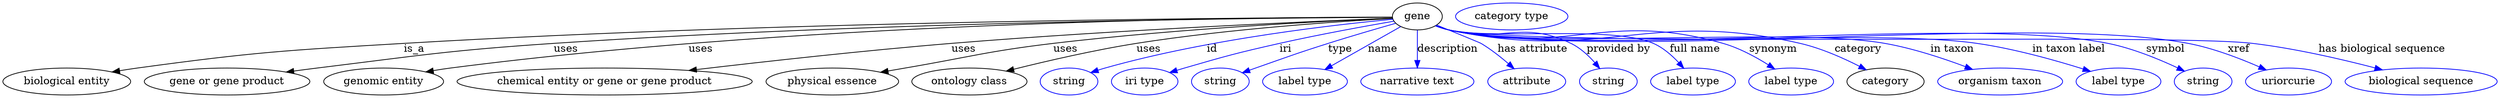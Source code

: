 digraph {
	graph [bb="0,0,3325.5,123"];
	node [label="\N"];
	gene	[height=0.5,
		label=gene,
		pos="1886.1,105",
		width=0.92075];
	"biological entity"	[height=0.5,
		pos="85.142,18",
		width=2.3651];
	gene -> "biological entity"	[label=is_a,
		lp="548.14,61.5",
		pos="e,145.84,30.645 1852.9,103.96 1701.2,103.61 1059.5,100.25 534.14,69 376.41,59.617 336.72,57.269 180.14,36 172.23,34.926 163.98,33.663 \
155.78,32.318"];
	"gene or gene product"	[height=0.5,
		pos="299.14,18",
		width=3.0692];
	gene -> "gene or gene product"	[label=uses,
		lp="750.64,61.5",
		pos="e,377.82,30.668 1852.6,103.88 1714.5,103.22 1175.8,98.733 734.14,69 593.25,59.516 558.28,53.321 418.14,36 408.36,34.79 398.13,33.448 \
387.96,32.064"];
	"genomic entity"	[height=0.5,
		pos="507.14,18",
		width=2.2206];
	gene -> "genomic entity"	[label=uses,
		lp="930.64,61.5",
		pos="e,563.48,30.817 1852.6,104.1 1704.2,104.16 1092.7,100.29 596.14,36 588.77,35.045 581.08,33.863 573.45,32.57"];
	"chemical entity or gene or gene product"	[height=0.5,
		pos="802.14,18",
		width=5.4703];
	gene -> "chemical entity or gene or gene product"	[label=uses,
		lp="1280.6,61.5",
		pos="e,914.49,32.798 1853.1,102.74 1760.1,99.072 1488.9,87.473 1264.1,69 1148.7,59.515 1017.5,44.95 924.5,33.982"];
	"physical essence"	[height=0.5,
		pos="1105.1,18",
		width=2.4553];
	gene -> "physical essence"	[label=uses,
		lp="1416.6,61.5",
		pos="e,1169.6,30.369 1853,102.68 1774.3,99.316 1569.8,89.205 1400.1,69 1311.6,58.451 1290.1,51.034 1202.1,36 1194.8,34.748 1187.2,33.431 \
1179.6,32.108"];
	"ontology class"	[height=0.5,
		pos="1288.1,18",
		width=2.1304];
	gene -> "ontology class"	[label=uses,
		lp="1527.6,61.5",
		pos="e,1337.4,31.943 1853.1,102.34 1787.6,98.721 1636.6,88.836 1511.1,69 1455,60.128 1391.9,45.541 1347.2,34.406"];
	id	[color=blue,
		height=0.5,
		label=string,
		pos="1421.1,18",
		width=1.0652];
	gene -> id	[color=blue,
		label=id,
		lp="1612.1,61.5",
		pos="e,1450.1,29.948 1853.7,101.25 1782.8,94.691 1609.2,75.642 1469.1,36 1466,35.121 1462.8,34.148 1459.6,33.124",
		style=solid];
	iri	[color=blue,
		height=0.5,
		label="iri type",
		pos="1522.1,18",
		width=1.2277];
	gene -> iri	[color=blue,
		label=iri,
		lp="1710.1,61.5",
		pos="e,1555.8,29.865 1854.8,98.701 1818,92.345 1755.4,81.032 1702.1,69 1645.7,56.251 1631.8,52.03 1576.1,36 1572.6,34.988 1569,33.911 \
1565.4,32.81",
		style=solid];
	type	[color=blue,
		height=0.5,
		label=string,
		pos="1623.1,18",
		width=1.0652];
	gene -> type	[color=blue,
		label=type,
		lp="1783.1,61.5",
		pos="e,1652.4,29.697 1857.2,95.85 1833,88.962 1797.7,78.696 1767.1,69 1723.7,55.239 1713.1,51.079 1670.1,36 1667.5,35.057 1664.7,34.077 \
1661.9,33.084",
		style=solid];
	name	[color=blue,
		height=0.5,
		label="label type",
		pos="1736.1,18",
		width=1.5707];
	gene -> name	[color=blue,
		label=name,
		lp="1840.1,61.5",
		pos="e,1762.7,34.033 1864,91.458 1839.7,77.665 1800.2,55.307 1771.6,39.071",
		style=solid];
	description	[color=blue,
		height=0.5,
		label="narrative text",
		pos="1886.1,18",
		width=2.0943];
	gene -> description	[color=blue,
		label=description,
		lp="1926.6,61.5",
		pos="e,1886.1,36.175 1886.1,86.799 1886.1,75.163 1886.1,59.548 1886.1,46.237",
		style=solid];
	"has attribute"	[color=blue,
		height=0.5,
		label=attribute,
		pos="2031.1,18",
		width=1.4443];
	gene -> "has attribute"	[color=blue,
		label="has attribute",
		lp="2040.1,61.5",
		pos="e,2014.4,35.382 1912,93.46 1936.5,83.459 1969.8,69.829 1971.1,69 1983.7,61.411 1996.4,51.287 2006.9,42.134",
		style=solid];
	"provided by"	[color=blue,
		height=0.5,
		label=string,
		pos="2139.1,18",
		width=1.0652];
	gene -> "provided by"	[color=blue,
		label="provided by",
		lp="2153.6,61.5",
		pos="e,2128.2,35.421 1910.6,92.776 1916.3,90.556 1922.3,88.463 1928.1,87 1998.8,69.159 2025.8,101.22 2091.1,69 2103.1,63.099 2113.7,52.923 \
2121.9,43.285",
		style=solid];
	"full name"	[color=blue,
		height=0.5,
		label="label type",
		pos="2252.1,18",
		width=1.5707];
	gene -> "full name"	[color=blue,
		label="full name",
		lp="2255.6,61.5",
		pos="e,2240.1,35.64 1910.6,92.586 1916.2,90.377 1922.3,88.336 1928.1,87 1987.2,73.465 2144.7,93.476 2200.1,69 2213,63.33 2224.5,53.045 \
2233.5,43.271",
		style=solid];
	synonym	[color=blue,
		height=0.5,
		label="label type",
		pos="2383.1,18",
		width=1.5707];
	gene -> synonym	[color=blue,
		label=synonym,
		lp="2359.1,61.5",
		pos="e,2361.5,34.792 1910.6,92.514 1916.2,90.308 1922.3,88.287 1928.1,87 2086.8,52.04 2137,113.6 2293.1,69 2314.3,62.953 2336,51.148 \
2352.7,40.527",
		style=solid];
	category	[height=0.5,
		pos="2509.1,18",
		width=1.4263];
	gene -> category	[color=blue,
		label=category,
		lp="2472.6,61.5",
		pos="e,2483.4,33.645 1910.6,92.467 1916.2,90.264 1922.3,88.255 1928.1,87 2131.2,43.383 2192.7,115.53 2395.1,69 2423,62.604 2452.4,49.491 \
2474.4,38.299",
		style=solid];
	"in taxon"	[color=blue,
		height=0.5,
		label="organism taxon",
		pos="2662.1,18",
		width=2.3109];
	gene -> "in taxon"	[color=blue,
		label="in taxon",
		lp="2598.1,61.5",
		pos="e,2625.2,34.256 1910.6,92.435 1916.2,90.233 1922.3,88.233 1928.1,87 2054.3,60.395 2381.1,91.132 2508.1,69 2545.3,62.535 2585.7,49.139 \
2615.8,37.839",
		style=solid];
	"in taxon label"	[color=blue,
		height=0.5,
		label="label type",
		pos="2820.1,18",
		width=1.5707];
	gene -> "in taxon label"	[color=blue,
		label="in taxon label",
		lp="2753.6,61.5",
		pos="e,2782.7,31.689 1910.6,92.411 1916.2,90.211 1922.3,88.218 1928.1,87 2081.1,55.172 2476.4,91.134 2631.1,69 2680.3,61.961 2735.1,46.618 \
2772.9,34.773",
		style=solid];
	symbol	[color=blue,
		height=0.5,
		label=string,
		pos="2933.1,18",
		width=1.0652];
	gene -> symbol	[color=blue,
		label=symbol,
		lp="2883.1,61.5",
		pos="e,2908.2,31.907 1910.5,92.389 1916.2,90.19 1922.3,88.203 1928.1,87 2119.3,47.741 2614.8,107.35 2806.1,69 2838.9,62.435 2874.1,47.936 \
2899.1,36.233",
		style=solid];
	xref	[color=blue,
		height=0.5,
		label=uriorcurie,
		pos="3047.1,18",
		width=1.5887];
	gene -> xref	[color=blue,
		label=xref,
		lp="2980.6,61.5",
		pos="e,3017.4,33.445 1910.1,92.553 1915.9,90.285 1922.1,88.228 1928.1,87 2142.6,43.198 2698.1,109.85 2913.1,69 2946.3,62.707 2982,49.017 \
3008.2,37.551",
		style=solid];
	"has biological sequence"	[color=blue,
		height=0.5,
		label="biological sequence",
		pos="3224.1,18",
		width=2.8164];
	gene -> "has biological sequence"	[color=blue,
		label="has biological sequence",
		lp="3171.6,61.5",
		pos="e,3172.4,33.633 1910.1,92.547 1915.9,90.279 1922.1,88.223 1928.1,87 2044.8,63.273 2880.9,82.98 2999.1,69 3055.1,62.38 3117.6,47.909 \
3162.5,36.23",
		style=solid];
	"named thing_category"	[color=blue,
		height=0.5,
		label="category type",
		pos="2012.1,105",
		width=2.0762];
}
